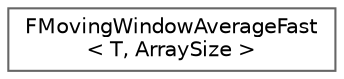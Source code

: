 digraph "Graphical Class Hierarchy"
{
 // INTERACTIVE_SVG=YES
 // LATEX_PDF_SIZE
  bgcolor="transparent";
  edge [fontname=Helvetica,fontsize=10,labelfontname=Helvetica,labelfontsize=10];
  node [fontname=Helvetica,fontsize=10,shape=box,height=0.2,width=0.4];
  rankdir="LR";
  Node0 [id="Node000000",label="FMovingWindowAverageFast\l\< T, ArraySize \>",height=0.2,width=0.4,color="grey40", fillcolor="white", style="filled",URL="$d5/dd5/classFMovingWindowAverageFast.html",tooltip="This class calculates a moving window average."];
}
